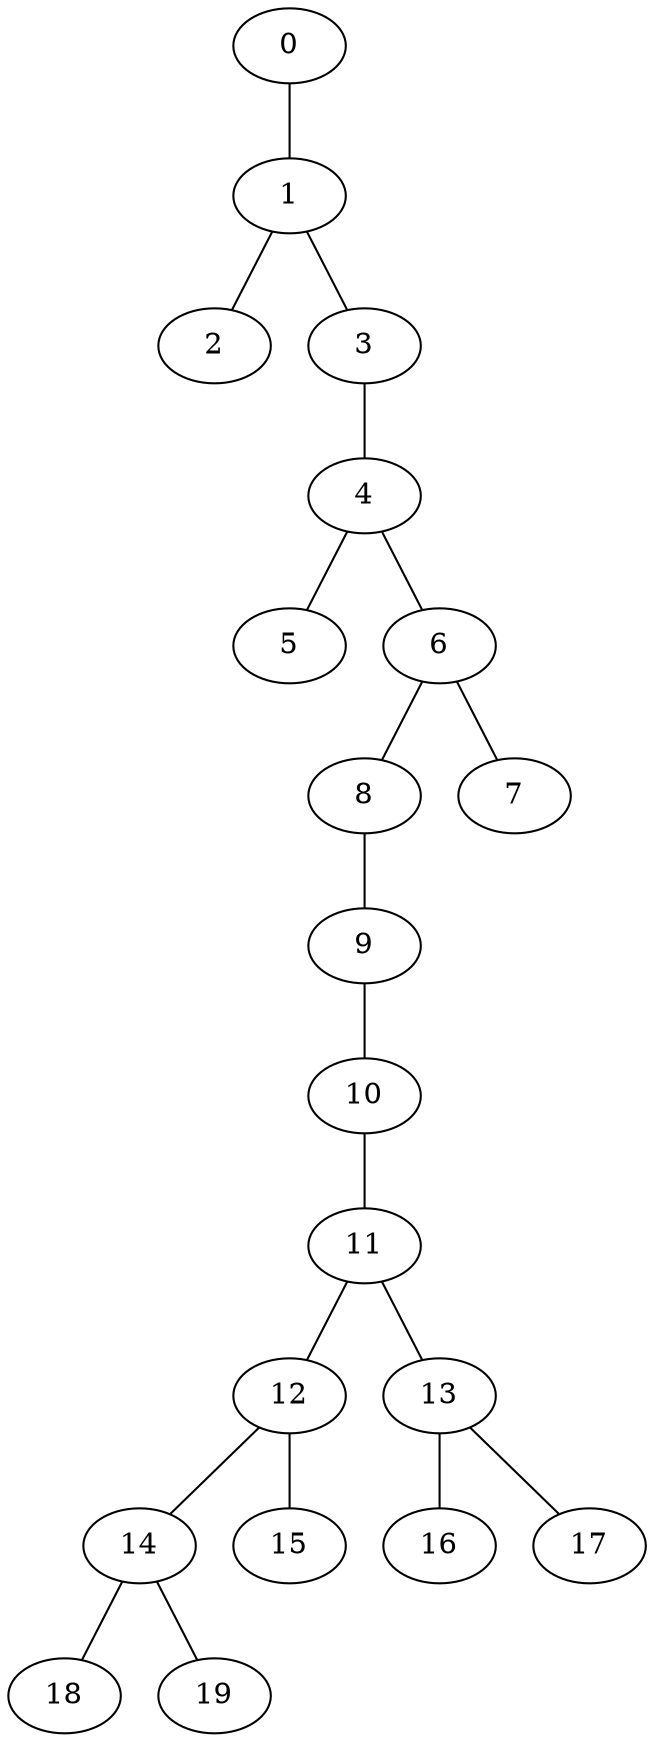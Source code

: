 
graph graphname {
    0 -- 1
1 -- 2
1 -- 3
3 -- 4
4 -- 5
4 -- 6
6 -- 8
6 -- 7
8 -- 9
9 -- 10
10 -- 11
11 -- 12
11 -- 13
12 -- 14
12 -- 15
13 -- 16
13 -- 17
14 -- 18
14 -- 19

}
